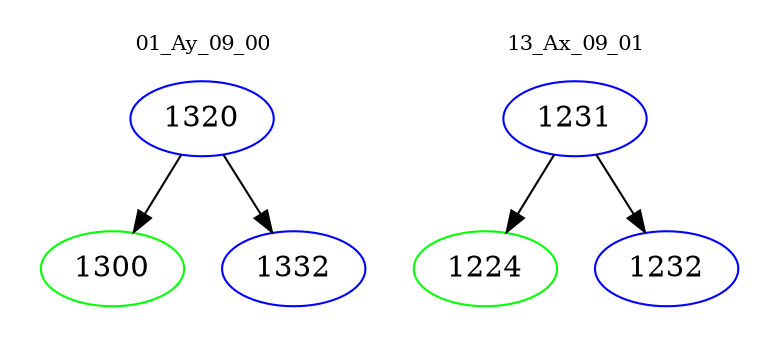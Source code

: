 digraph{
subgraph cluster_0 {
color = white
label = "01_Ay_09_00";
fontsize=10;
T0_1320 [label="1320", color="blue"]
T0_1320 -> T0_1300 [color="black"]
T0_1300 [label="1300", color="green"]
T0_1320 -> T0_1332 [color="black"]
T0_1332 [label="1332", color="blue"]
}
subgraph cluster_1 {
color = white
label = "13_Ax_09_01";
fontsize=10;
T1_1231 [label="1231", color="blue"]
T1_1231 -> T1_1224 [color="black"]
T1_1224 [label="1224", color="green"]
T1_1231 -> T1_1232 [color="black"]
T1_1232 [label="1232", color="blue"]
}
}
